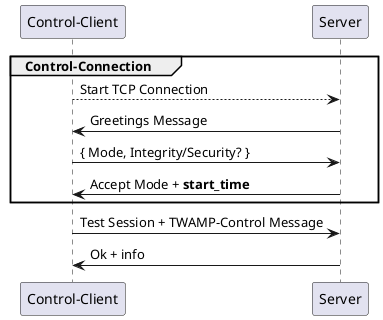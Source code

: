 @startuml Twamp

group Control-Connection
"Control-Client" --> Server: Start TCP Connection
Server -> "Control-Client": Greetings Message

"Control-Client" -> Server: { Mode, Integrity/Security? }
Server -> "Control-Client": Accept Mode + **start_time**
end

"Control-Client" -> Server: Test Session + TWAMP-Control Message
"Control-Client" <- Server: Ok + info



@enduml
